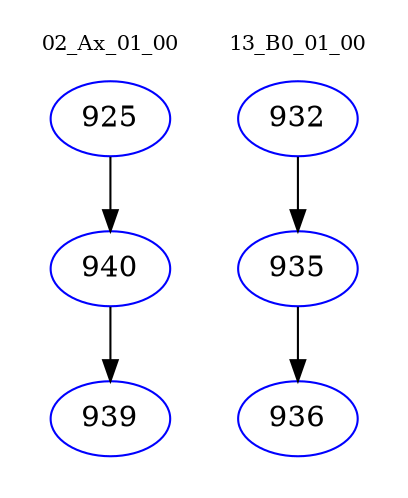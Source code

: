 digraph{
subgraph cluster_0 {
color = white
label = "02_Ax_01_00";
fontsize=10;
T0_925 [label="925", color="blue"]
T0_925 -> T0_940 [color="black"]
T0_940 [label="940", color="blue"]
T0_940 -> T0_939 [color="black"]
T0_939 [label="939", color="blue"]
}
subgraph cluster_1 {
color = white
label = "13_B0_01_00";
fontsize=10;
T1_932 [label="932", color="blue"]
T1_932 -> T1_935 [color="black"]
T1_935 [label="935", color="blue"]
T1_935 -> T1_936 [color="black"]
T1_936 [label="936", color="blue"]
}
}
